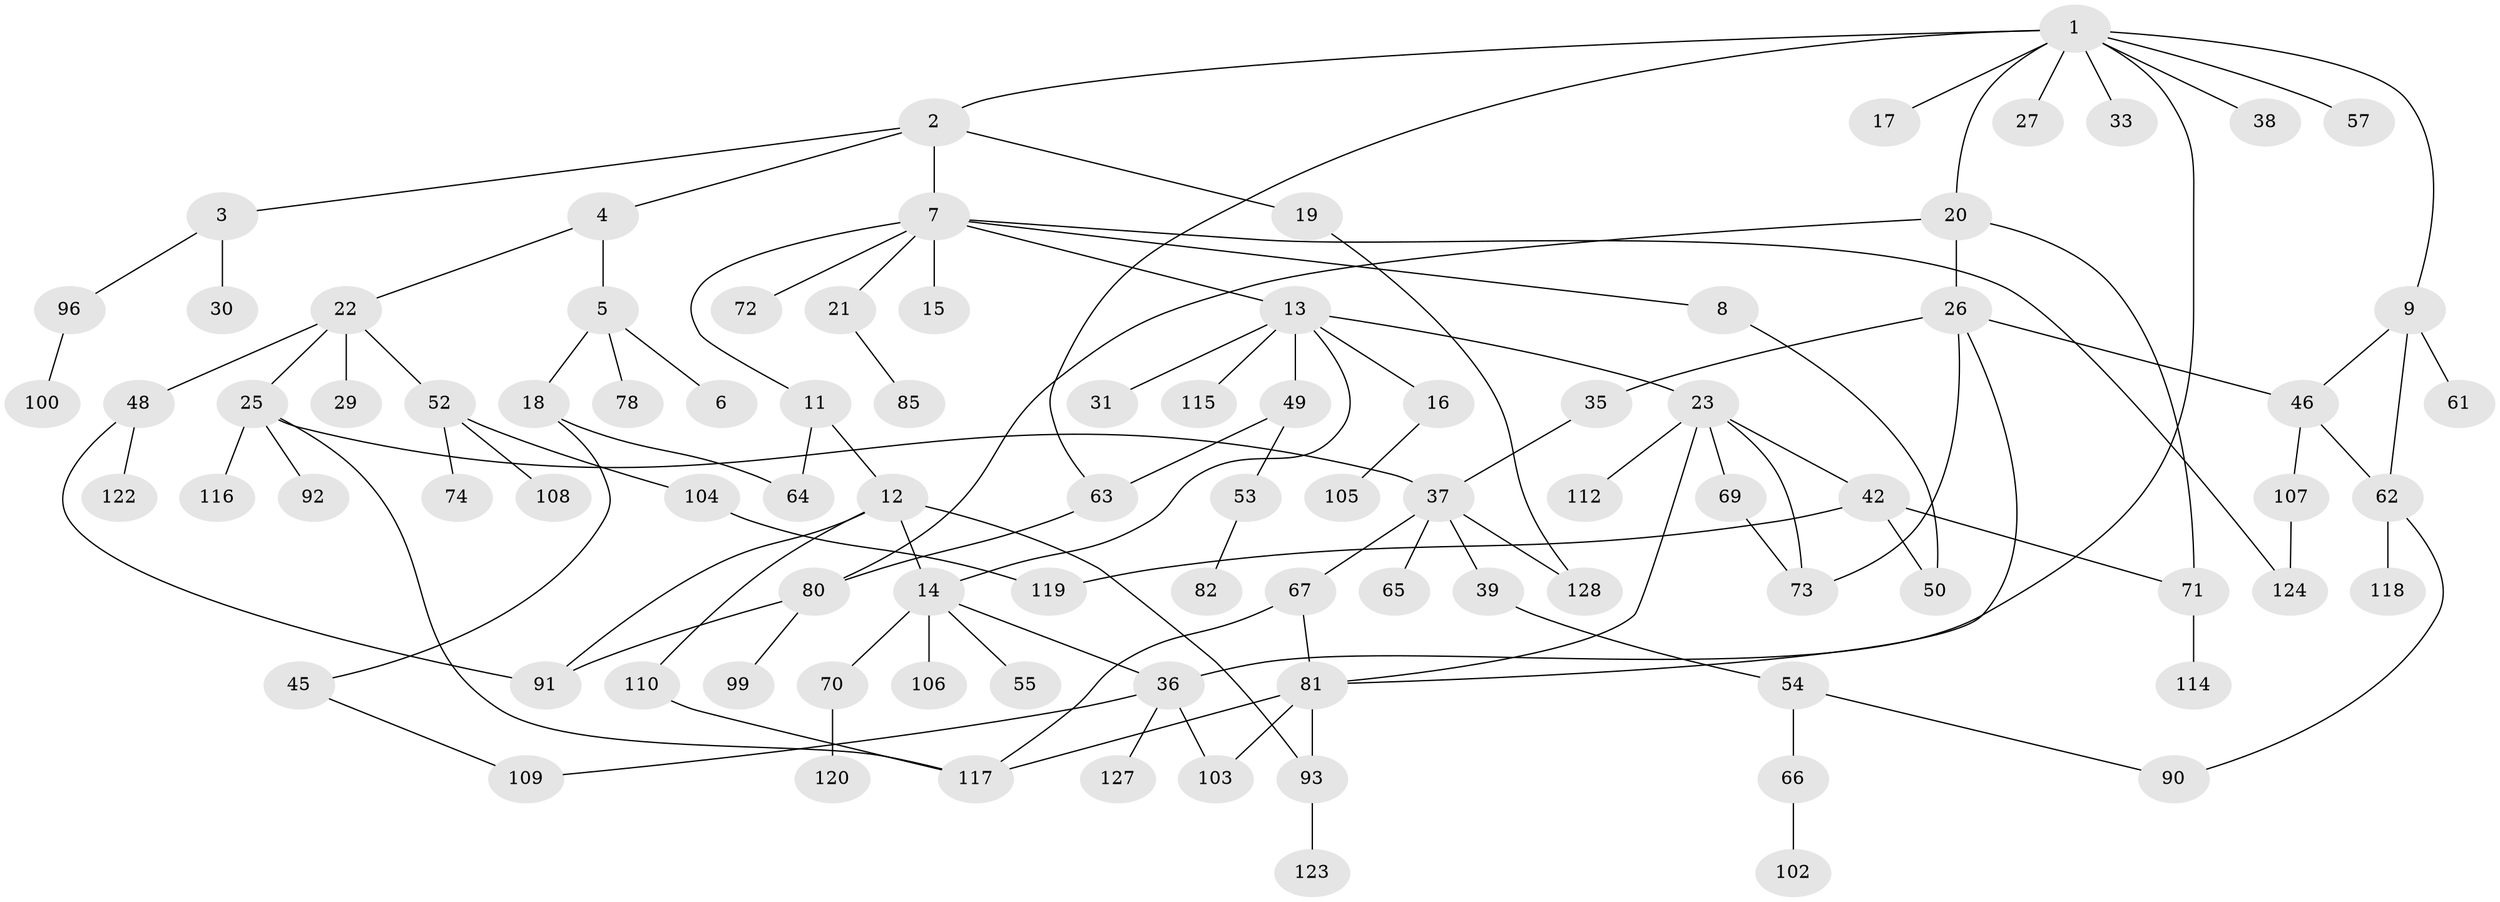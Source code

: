 // Generated by graph-tools (version 1.1) at 2025/23/03/03/25 07:23:32]
// undirected, 92 vertices, 117 edges
graph export_dot {
graph [start="1"]
  node [color=gray90,style=filled];
  1 [super="+10"];
  2 [super="+56"];
  3;
  4 [super="+94"];
  5 [super="+68"];
  6;
  7 [super="+28"];
  8 [super="+51"];
  9 [super="+24"];
  11 [super="+41"];
  12 [super="+44"];
  13 [super="+59"];
  14 [super="+40"];
  15;
  16;
  17 [super="+75"];
  18;
  19 [super="+98"];
  20;
  21 [super="+58"];
  22 [super="+47"];
  23 [super="+43"];
  25 [super="+76"];
  26 [super="+32"];
  27 [super="+111"];
  29;
  30;
  31 [super="+34"];
  33;
  35 [super="+83"];
  36 [super="+86"];
  37 [super="+60"];
  38 [super="+101"];
  39;
  42 [super="+121"];
  45;
  46 [super="+84"];
  48 [super="+79"];
  49;
  50;
  52 [super="+88"];
  53;
  54;
  55;
  57;
  61 [super="+87"];
  62 [super="+97"];
  63 [super="+77"];
  64;
  65;
  66;
  67;
  69;
  70;
  71;
  72;
  73 [super="+126"];
  74 [super="+95"];
  78;
  80 [super="+113"];
  81 [super="+89"];
  82;
  85;
  90;
  91;
  92;
  93;
  96;
  99;
  100;
  102;
  103;
  104;
  105;
  106;
  107;
  108;
  109;
  110;
  112;
  114;
  115;
  116;
  117 [super="+125"];
  118;
  119;
  120;
  122;
  123;
  124;
  127;
  128;
  1 -- 2;
  1 -- 9;
  1 -- 27;
  1 -- 38;
  1 -- 57;
  1 -- 63;
  1 -- 17;
  1 -- 33;
  1 -- 20;
  1 -- 36;
  2 -- 3;
  2 -- 4;
  2 -- 7;
  2 -- 19;
  3 -- 30;
  3 -- 96;
  4 -- 5;
  4 -- 22;
  5 -- 6;
  5 -- 18;
  5 -- 78;
  7 -- 8;
  7 -- 11;
  7 -- 13;
  7 -- 15;
  7 -- 21;
  7 -- 124;
  7 -- 72;
  8 -- 50;
  9 -- 61;
  9 -- 46;
  9 -- 62;
  11 -- 12;
  11 -- 64;
  12 -- 93;
  12 -- 110;
  12 -- 14;
  12 -- 91;
  13 -- 14;
  13 -- 16;
  13 -- 23;
  13 -- 31;
  13 -- 49;
  13 -- 115;
  14 -- 36;
  14 -- 70 [weight=2];
  14 -- 106;
  14 -- 55;
  16 -- 105;
  18 -- 45;
  18 -- 64;
  19 -- 128;
  20 -- 26;
  20 -- 71;
  20 -- 80;
  21 -- 85;
  22 -- 25;
  22 -- 29;
  22 -- 48;
  22 -- 52;
  23 -- 42;
  23 -- 69;
  23 -- 73;
  23 -- 81;
  23 -- 112;
  25 -- 116;
  25 -- 117;
  25 -- 92;
  25 -- 37;
  26 -- 35;
  26 -- 46;
  26 -- 81;
  26 -- 73;
  35 -- 37;
  36 -- 127;
  36 -- 109;
  36 -- 103;
  37 -- 39;
  37 -- 65;
  37 -- 67;
  37 -- 128;
  39 -- 54;
  42 -- 50;
  42 -- 119;
  42 -- 71;
  45 -- 109;
  46 -- 62;
  46 -- 107;
  48 -- 122;
  48 -- 91;
  49 -- 53;
  49 -- 63;
  52 -- 74;
  52 -- 104;
  52 -- 108;
  53 -- 82;
  54 -- 66;
  54 -- 90;
  62 -- 90;
  62 -- 118;
  63 -- 80;
  66 -- 102;
  67 -- 117;
  67 -- 81;
  69 -- 73;
  70 -- 120;
  71 -- 114;
  80 -- 91;
  80 -- 99;
  81 -- 117;
  81 -- 93;
  81 -- 103;
  93 -- 123;
  96 -- 100;
  104 -- 119;
  107 -- 124;
  110 -- 117;
}
